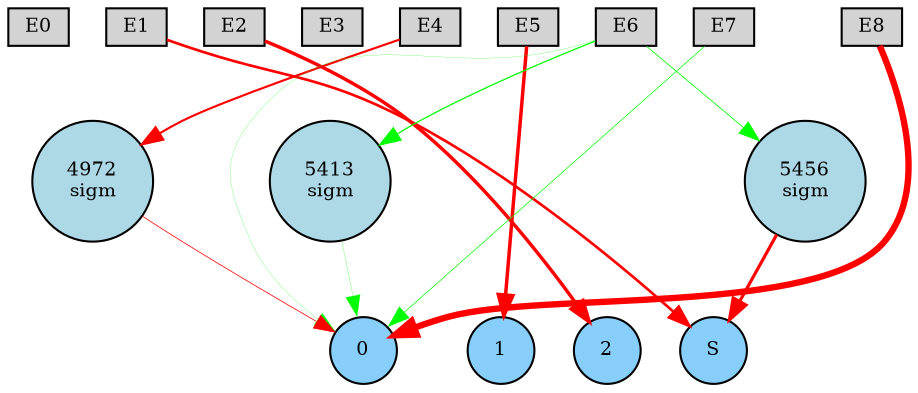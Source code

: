 digraph {
	node [fontsize=9 height=0.2 shape=circle width=0.2]
	subgraph inputs {
		node [shape=box style=filled]
		rank=source
		E0 [fillcolor=lightgray]
		E1 [fillcolor=lightgray]
		E0 -> E1 [style=invis]
		E2 [fillcolor=lightgray]
		E1 -> E2 [style=invis]
		E3 [fillcolor=lightgray]
		E2 -> E3 [style=invis]
		E4 [fillcolor=lightgray]
		E3 -> E4 [style=invis]
		E5 [fillcolor=lightgray]
		E4 -> E5 [style=invis]
		E6 [fillcolor=lightgray]
		E5 -> E6 [style=invis]
		E7 [fillcolor=lightgray]
		E6 -> E7 [style=invis]
		E8 [fillcolor=lightgray]
		E7 -> E8 [style=invis]
	}
	subgraph outputs {
		node [style=filled]
		rank=sink
		0 [fillcolor=lightskyblue fontsize=9 height=0.2 shape=circle width=0.2]
		1 [fillcolor=lightskyblue fontsize=9 height=0.2 shape=circle width=0.2]
		0 -> 1 [style=invis]
		2 [fillcolor=lightskyblue fontsize=9 height=0.2 shape=circle width=0.2]
		1 -> 2 [style=invis]
		S [fillcolor=lightskyblue fontsize=9 height=0.2 shape=circle width=0.2]
		2 -> S [style=invis]
	}
	5413 [label="5413
sigm" fillcolor=lightblue style=filled]
	4972 [label="4972
sigm" fillcolor=lightblue style=filled]
	5456 [label="5456
sigm" fillcolor=lightblue style=filled]
	E8 -> 0 [color=red penwidth=3.0555973736882147 style=solid]
	E2 -> 2 [color=red penwidth=1.6570270704404333 style=solid]
	E5 -> 1 [color=red penwidth=1.6695527709134825 style=solid]
	E1 -> S [color=red penwidth=1.2843231025316797 style=solid]
	E6 -> 0 [color=green penwidth=0.10546031563345207 style=solid]
	E4 -> 4972 [color=red penwidth=1.0230938448487243 style=solid]
	E7 -> 0 [color=green penwidth=0.3423405327500143 style=solid]
	4972 -> 0 [color=red penwidth=0.3638982404504185 style=solid]
	E6 -> 5413 [color=green penwidth=0.5983057143478656 style=solid]
	5413 -> 0 [color=green penwidth=0.1234073426311504 style=solid]
	E6 -> 5456 [color=green penwidth=0.3884388012199246 style=solid]
	5456 -> S [color=red penwidth=1.521835007244982 style=solid]
}
